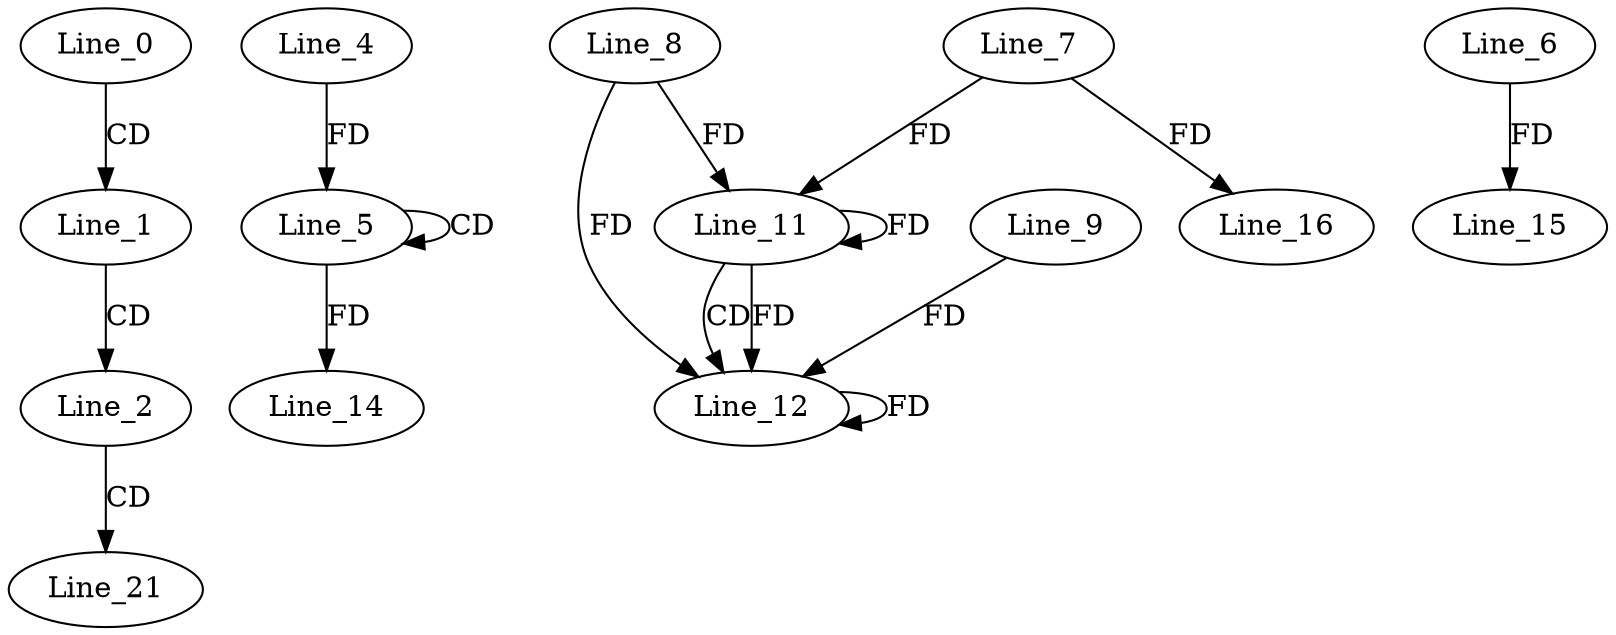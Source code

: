 digraph G {
  Line_0;
  Line_1;
  Line_2;
  Line_5;
  Line_5;
  Line_4;
  Line_11;
  Line_8;
  Line_11;
  Line_7;
  Line_11;
  Line_12;
  Line_9;
  Line_14;
  Line_6;
  Line_15;
  Line_16;
  Line_21;
  Line_0 -> Line_1 [ label="CD" ];
  Line_1 -> Line_2 [ label="CD" ];
  Line_5 -> Line_5 [ label="CD" ];
  Line_4 -> Line_5 [ label="FD" ];
  Line_11 -> Line_11 [ label="FD" ];
  Line_8 -> Line_11 [ label="FD" ];
  Line_7 -> Line_11 [ label="FD" ];
  Line_11 -> Line_12 [ label="CD" ];
  Line_12 -> Line_12 [ label="FD" ];
  Line_9 -> Line_12 [ label="FD" ];
  Line_11 -> Line_12 [ label="FD" ];
  Line_8 -> Line_12 [ label="FD" ];
  Line_5 -> Line_14 [ label="FD" ];
  Line_6 -> Line_15 [ label="FD" ];
  Line_7 -> Line_16 [ label="FD" ];
  Line_2 -> Line_21 [ label="CD" ];
}
